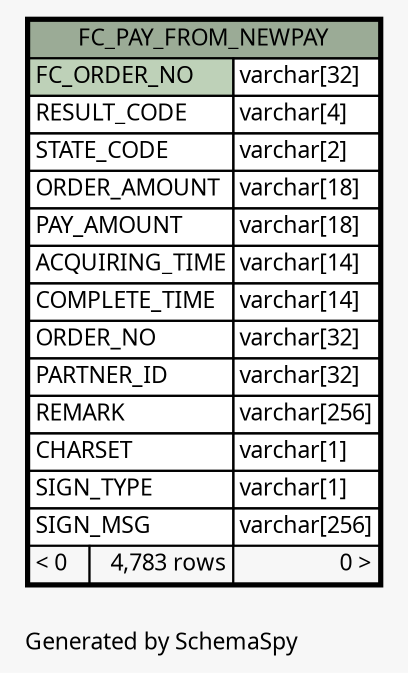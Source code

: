 // dot 2.26.0 on Linux 2.6.32-504.3.3.el6.x86_64
// SchemaSpy rev Unknown
digraph "oneDegreeRelationshipsDiagram" {
  graph [
    rankdir="RL"
    bgcolor="#f7f7f7"
    label="\nGenerated by SchemaSpy"
    labeljust="l"
    nodesep="0.18"
    ranksep="0.46"
    fontname="Microsoft YaHei"
    fontsize="11"
  ];
  node [
    fontname="Microsoft YaHei"
    fontsize="11"
    shape="plaintext"
  ];
  edge [
    arrowsize="0.8"
  ];
  "FC_PAY_FROM_NEWPAY" [
    label=<
    <TABLE BORDER="2" CELLBORDER="1" CELLSPACING="0" BGCOLOR="#ffffff">
      <TR><TD COLSPAN="3" BGCOLOR="#9bab96" ALIGN="CENTER">FC_PAY_FROM_NEWPAY</TD></TR>
      <TR><TD PORT="FC_ORDER_NO" COLSPAN="2" BGCOLOR="#bed1b8" ALIGN="LEFT">FC_ORDER_NO</TD><TD PORT="FC_ORDER_NO.type" ALIGN="LEFT">varchar[32]</TD></TR>
      <TR><TD PORT="RESULT_CODE" COLSPAN="2" ALIGN="LEFT">RESULT_CODE</TD><TD PORT="RESULT_CODE.type" ALIGN="LEFT">varchar[4]</TD></TR>
      <TR><TD PORT="STATE_CODE" COLSPAN="2" ALIGN="LEFT">STATE_CODE</TD><TD PORT="STATE_CODE.type" ALIGN="LEFT">varchar[2]</TD></TR>
      <TR><TD PORT="ORDER_AMOUNT" COLSPAN="2" ALIGN="LEFT">ORDER_AMOUNT</TD><TD PORT="ORDER_AMOUNT.type" ALIGN="LEFT">varchar[18]</TD></TR>
      <TR><TD PORT="PAY_AMOUNT" COLSPAN="2" ALIGN="LEFT">PAY_AMOUNT</TD><TD PORT="PAY_AMOUNT.type" ALIGN="LEFT">varchar[18]</TD></TR>
      <TR><TD PORT="ACQUIRING_TIME" COLSPAN="2" ALIGN="LEFT">ACQUIRING_TIME</TD><TD PORT="ACQUIRING_TIME.type" ALIGN="LEFT">varchar[14]</TD></TR>
      <TR><TD PORT="COMPLETE_TIME" COLSPAN="2" ALIGN="LEFT">COMPLETE_TIME</TD><TD PORT="COMPLETE_TIME.type" ALIGN="LEFT">varchar[14]</TD></TR>
      <TR><TD PORT="ORDER_NO" COLSPAN="2" ALIGN="LEFT">ORDER_NO</TD><TD PORT="ORDER_NO.type" ALIGN="LEFT">varchar[32]</TD></TR>
      <TR><TD PORT="PARTNER_ID" COLSPAN="2" ALIGN="LEFT">PARTNER_ID</TD><TD PORT="PARTNER_ID.type" ALIGN="LEFT">varchar[32]</TD></TR>
      <TR><TD PORT="REMARK" COLSPAN="2" ALIGN="LEFT">REMARK</TD><TD PORT="REMARK.type" ALIGN="LEFT">varchar[256]</TD></TR>
      <TR><TD PORT="CHARSET" COLSPAN="2" ALIGN="LEFT">CHARSET</TD><TD PORT="CHARSET.type" ALIGN="LEFT">varchar[1]</TD></TR>
      <TR><TD PORT="SIGN_TYPE" COLSPAN="2" ALIGN="LEFT">SIGN_TYPE</TD><TD PORT="SIGN_TYPE.type" ALIGN="LEFT">varchar[1]</TD></TR>
      <TR><TD PORT="SIGN_MSG" COLSPAN="2" ALIGN="LEFT">SIGN_MSG</TD><TD PORT="SIGN_MSG.type" ALIGN="LEFT">varchar[256]</TD></TR>
      <TR><TD ALIGN="LEFT" BGCOLOR="#f7f7f7">&lt; 0</TD><TD ALIGN="RIGHT" BGCOLOR="#f7f7f7">4,783 rows</TD><TD ALIGN="RIGHT" BGCOLOR="#f7f7f7">0 &gt;</TD></TR>
    </TABLE>>
    URL="FC_PAY_FROM_NEWPAY.html"
    tooltip="FC_PAY_FROM_NEWPAY"
  ];
}
